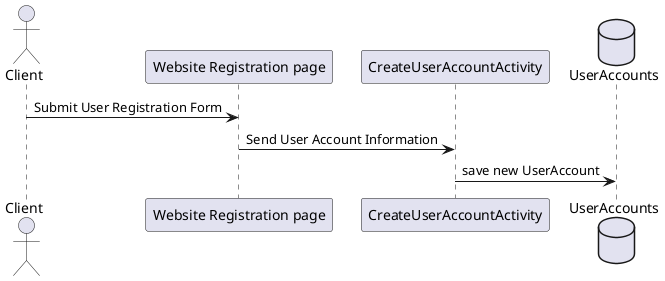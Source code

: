 @startuml
'https://plantuml.com/sequence-diagram


actor Client as c
participant "Website Registration page" as wrp
participant CreateUserAccountActivity as cua
database UserAccounts

c -> wrp: Submit User Registration Form
wrp -> cua: Send User Account Information
cua -> UserAccounts: save new UserAccount
@enduml